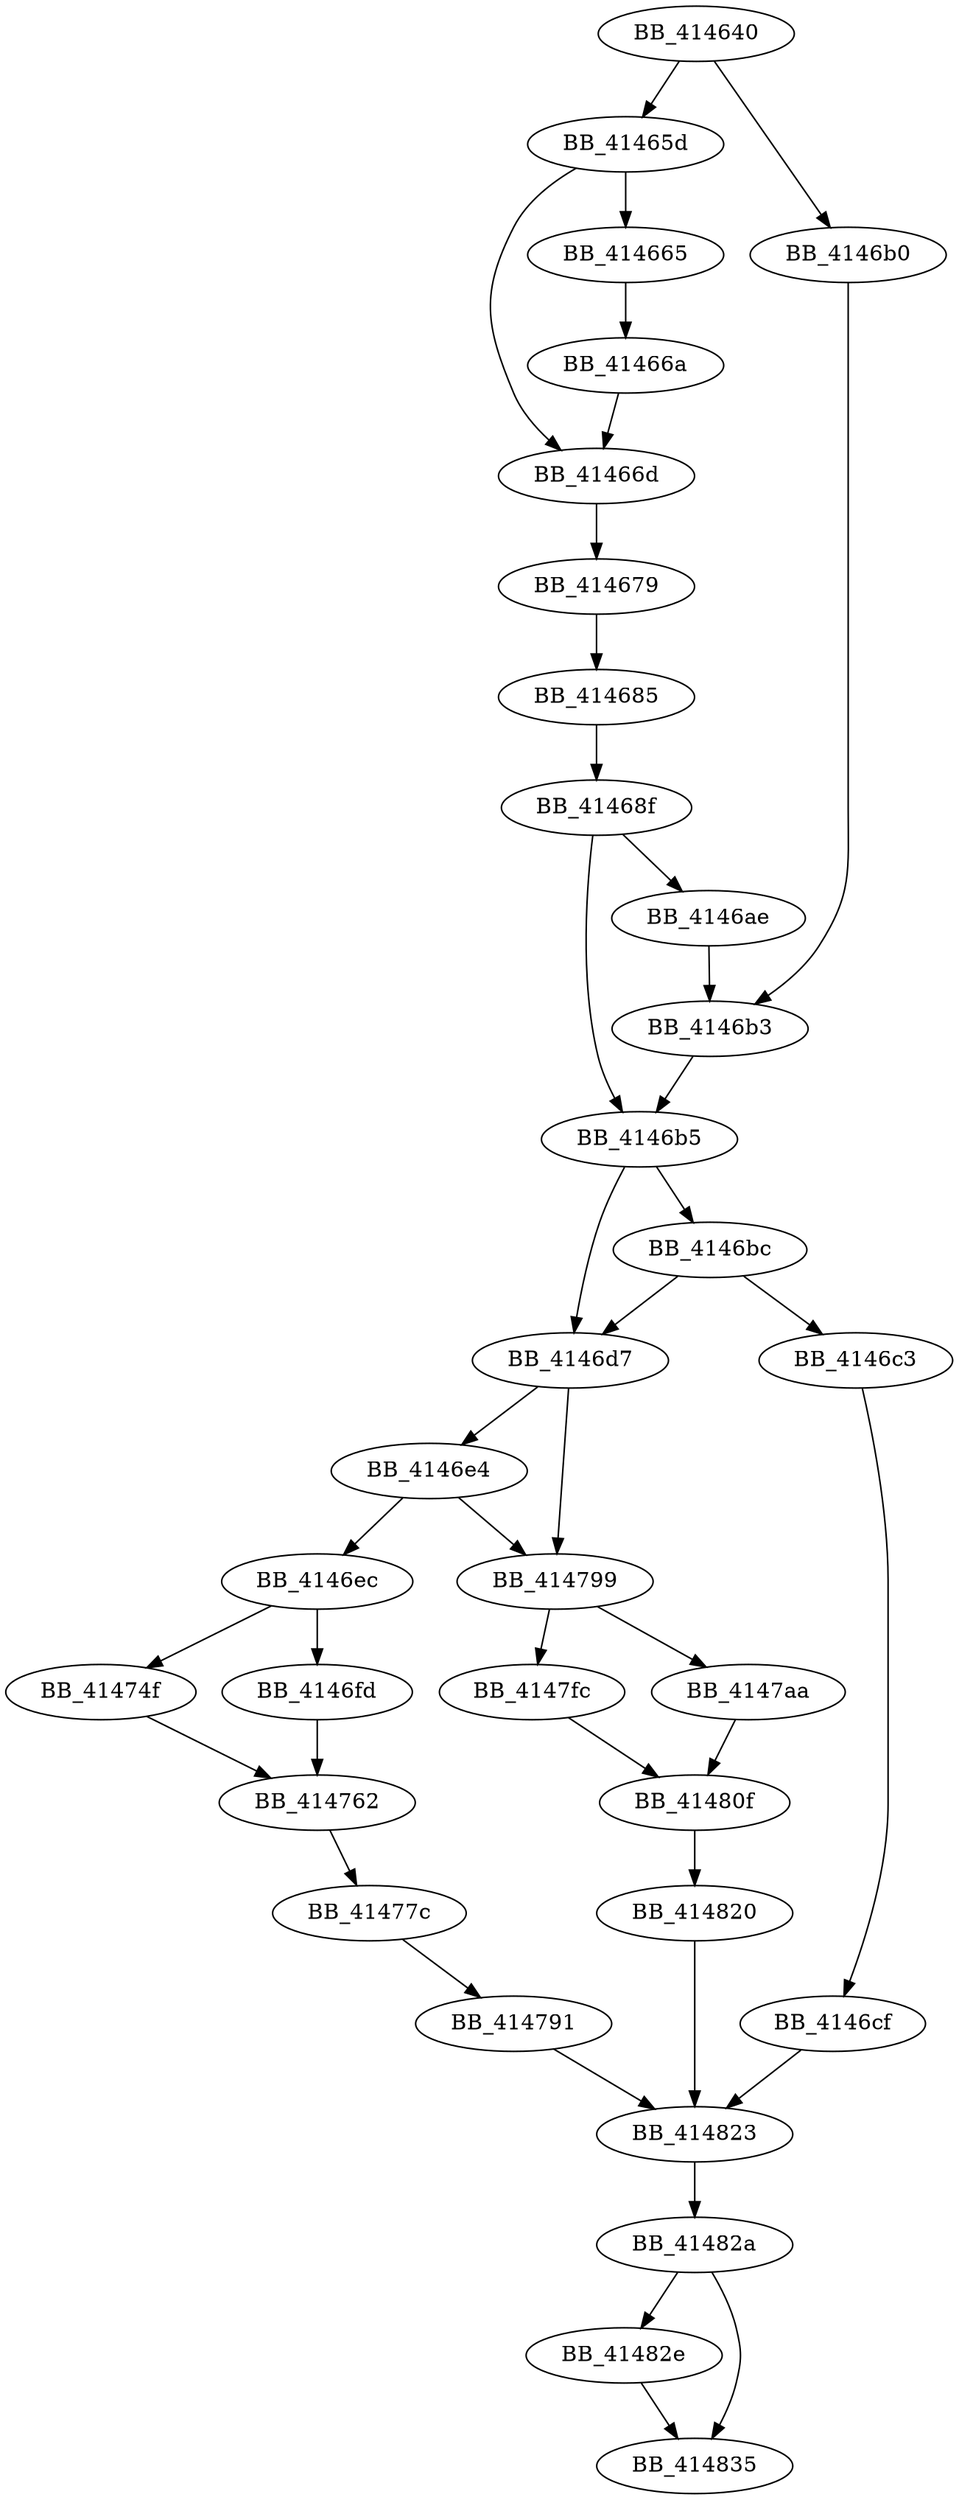 DiGraph sub_414640{
BB_414640->BB_41465d
BB_414640->BB_4146b0
BB_41465d->BB_414665
BB_41465d->BB_41466d
BB_414665->BB_41466a
BB_41466a->BB_41466d
BB_41466d->BB_414679
BB_414679->BB_414685
BB_414685->BB_41468f
BB_41468f->BB_4146ae
BB_41468f->BB_4146b5
BB_4146ae->BB_4146b3
BB_4146b0->BB_4146b3
BB_4146b3->BB_4146b5
BB_4146b5->BB_4146bc
BB_4146b5->BB_4146d7
BB_4146bc->BB_4146c3
BB_4146bc->BB_4146d7
BB_4146c3->BB_4146cf
BB_4146cf->BB_414823
BB_4146d7->BB_4146e4
BB_4146d7->BB_414799
BB_4146e4->BB_4146ec
BB_4146e4->BB_414799
BB_4146ec->BB_4146fd
BB_4146ec->BB_41474f
BB_4146fd->BB_414762
BB_41474f->BB_414762
BB_414762->BB_41477c
BB_41477c->BB_414791
BB_414791->BB_414823
BB_414799->BB_4147aa
BB_414799->BB_4147fc
BB_4147aa->BB_41480f
BB_4147fc->BB_41480f
BB_41480f->BB_414820
BB_414820->BB_414823
BB_414823->BB_41482a
BB_41482a->BB_41482e
BB_41482a->BB_414835
BB_41482e->BB_414835
}
